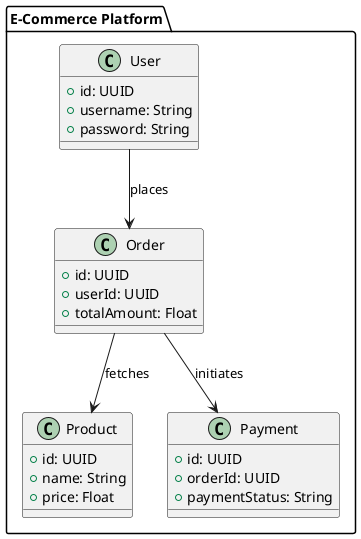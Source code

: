 @startuml "Commerce"
package "E-Commerce Platform" {
  class User {
    +id: UUID
    +username: String
    +password: String
  }

  class Product {
    +id: UUID
    +name: String
    +price: Float
  }

  class Order {
    +id: UUID
    +userId: UUID
    +totalAmount: Float
  }

  class Payment {
    +id: UUID
    +orderId: UUID
    +paymentStatus: String
  }

  User --> Order : "places"
  Order --> Product : "fetches"
  Order --> Payment : "initiates"
}
@enduml
